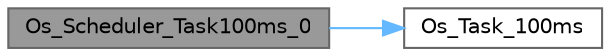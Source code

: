 digraph "Os_Scheduler_Task100ms_0"
{
 // LATEX_PDF_SIZE
  bgcolor="transparent";
  edge [fontname=Helvetica,fontsize=10,labelfontname=Helvetica,labelfontsize=10];
  node [fontname=Helvetica,fontsize=10,shape=box,height=0.2,width=0.4];
  rankdir="LR";
  Node1 [id="Node000001",label="Os_Scheduler_Task100ms_0",height=0.2,width=0.4,color="gray40", fillcolor="grey60", style="filled", fontcolor="black",tooltip="Periodic 100ms task."];
  Node1 -> Node2 [id="edge1_Node000001_Node000002",color="steelblue1",style="solid",tooltip=" "];
  Node2 [id="Node000002",label="Os_Task_100ms",height=0.2,width=0.4,color="grey40", fillcolor="white", style="filled",URL="$_os__task_8h.html#a589d27d7802d92939f88b539b7571acd",tooltip=" "];
}
